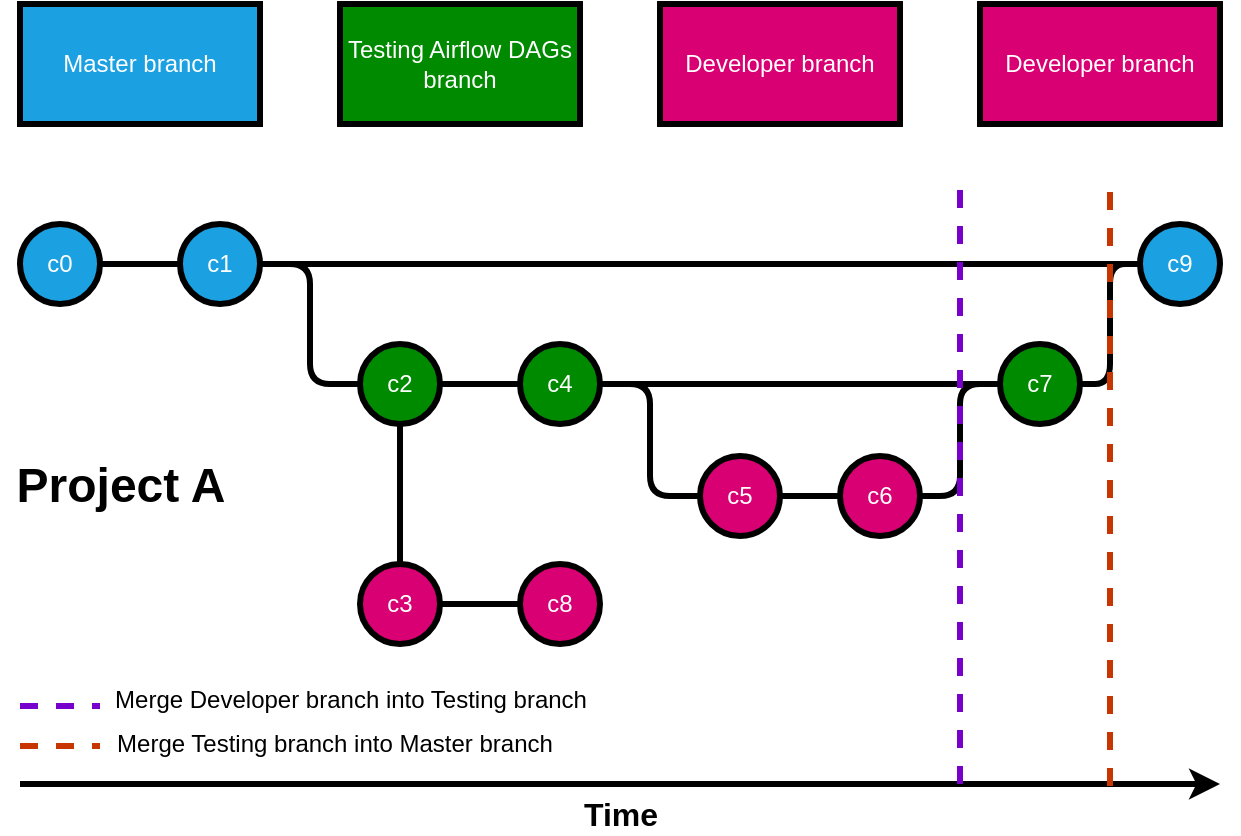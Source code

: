 <mxfile version="12.5.8" type="github">
  <diagram id="HMXvvva3QuYESI--928S" name="Page-1">
    <mxGraphModel dx="782" dy="437" grid="1" gridSize="10" guides="1" tooltips="1" connect="1" arrows="1" fold="1" page="1" pageScale="1" pageWidth="850" pageHeight="1100" math="0" shadow="0">
      <root>
        <mxCell id="0"/>
        <mxCell id="1" parent="0"/>
        <mxCell id="GB1BSZHJOrDCvy8-58CV-1" value="Master branch" style="rounded=0;whiteSpace=wrap;html=1;fillColor=#1ba1e2;strokeColor=#000000;fontColor=#ffffff;strokeWidth=3;" parent="1" vertex="1">
          <mxGeometry x="80" y="50" width="120" height="60" as="geometry"/>
        </mxCell>
        <mxCell id="GB1BSZHJOrDCvy8-58CV-2" value="Testing Airflow DAGs branch" style="rounded=0;whiteSpace=wrap;html=1;strokeColor=#000000;strokeWidth=3;fillColor=#008a00;fontColor=#ffffff;" parent="1" vertex="1">
          <mxGeometry x="240" y="50" width="120" height="60" as="geometry"/>
        </mxCell>
        <mxCell id="GB1BSZHJOrDCvy8-58CV-3" value="Developer branch" style="rounded=0;whiteSpace=wrap;html=1;strokeColor=#000000;strokeWidth=3;fillColor=#d80073;fontColor=#ffffff;" parent="1" vertex="1">
          <mxGeometry x="400" y="50" width="120" height="60" as="geometry"/>
        </mxCell>
        <mxCell id="GB1BSZHJOrDCvy8-58CV-4" value="c0" style="ellipse;whiteSpace=wrap;html=1;aspect=fixed;strokeColor=#000000;strokeWidth=3;fillColor=#1ba1e2;fontColor=#ffffff;" parent="1" vertex="1">
          <mxGeometry x="80" y="160" width="40" height="40" as="geometry"/>
        </mxCell>
        <mxCell id="GB1BSZHJOrDCvy8-58CV-5" value="c1" style="ellipse;whiteSpace=wrap;html=1;aspect=fixed;strokeColor=#000000;strokeWidth=3;fillColor=#1ba1e2;fontColor=#ffffff;" parent="1" vertex="1">
          <mxGeometry x="160" y="160" width="40" height="40" as="geometry"/>
        </mxCell>
        <mxCell id="GB1BSZHJOrDCvy8-58CV-7" value="" style="endArrow=none;html=1;strokeWidth=3;entryX=0;entryY=0.5;entryDx=0;entryDy=0;exitX=1;exitY=0.5;exitDx=0;exitDy=0;" parent="1" source="GB1BSZHJOrDCvy8-58CV-4" target="GB1BSZHJOrDCvy8-58CV-5" edge="1">
          <mxGeometry width="50" height="50" relative="1" as="geometry">
            <mxPoint x="40" y="270" as="sourcePoint"/>
            <mxPoint x="90" y="220" as="targetPoint"/>
          </mxGeometry>
        </mxCell>
        <mxCell id="GB1BSZHJOrDCvy8-58CV-8" value="c9" style="ellipse;whiteSpace=wrap;html=1;aspect=fixed;strokeColor=#000000;strokeWidth=3;fillColor=#1ba1e2;fontColor=#ffffff;" parent="1" vertex="1">
          <mxGeometry x="640" y="160" width="40" height="40" as="geometry"/>
        </mxCell>
        <mxCell id="GB1BSZHJOrDCvy8-58CV-10" value="" style="endArrow=none;html=1;strokeWidth=3;entryX=0;entryY=0.5;entryDx=0;entryDy=0;exitX=1;exitY=0.5;exitDx=0;exitDy=0;" parent="1" source="GB1BSZHJOrDCvy8-58CV-5" target="GB1BSZHJOrDCvy8-58CV-8" edge="1">
          <mxGeometry width="50" height="50" relative="1" as="geometry">
            <mxPoint x="40" y="270" as="sourcePoint"/>
            <mxPoint x="90" y="220" as="targetPoint"/>
          </mxGeometry>
        </mxCell>
        <mxCell id="GB1BSZHJOrDCvy8-58CV-11" value="" style="edgeStyle=elbowEdgeStyle;elbow=horizontal;endArrow=none;html=1;strokeWidth=3;exitX=1;exitY=0.5;exitDx=0;exitDy=0;endFill=0;" parent="1" source="GB1BSZHJOrDCvy8-58CV-5" target="GB1BSZHJOrDCvy8-58CV-12" edge="1">
          <mxGeometry width="50" height="50" relative="1" as="geometry">
            <mxPoint x="80" y="270" as="sourcePoint"/>
            <mxPoint x="130" y="220" as="targetPoint"/>
          </mxGeometry>
        </mxCell>
        <mxCell id="GB1BSZHJOrDCvy8-58CV-12" value="c2" style="ellipse;whiteSpace=wrap;html=1;aspect=fixed;fillColor=#008a00;strokeColor=#000000;fontColor=#ffffff;strokeWidth=3;" parent="1" vertex="1">
          <mxGeometry x="250" y="220" width="40" height="40" as="geometry"/>
        </mxCell>
        <mxCell id="07p8KE8XoiepafXxSfn6-1" value="Developer branch" style="rounded=0;whiteSpace=wrap;html=1;strokeColor=#000000;strokeWidth=3;fillColor=#d80073;fontColor=#ffffff;" vertex="1" parent="1">
          <mxGeometry x="560" y="50" width="120" height="60" as="geometry"/>
        </mxCell>
        <mxCell id="07p8KE8XoiepafXxSfn6-2" value="c4" style="ellipse;whiteSpace=wrap;html=1;aspect=fixed;fillColor=#008a00;strokeColor=#000000;fontColor=#ffffff;strokeWidth=3;" vertex="1" parent="1">
          <mxGeometry x="330" y="220" width="40" height="40" as="geometry"/>
        </mxCell>
        <mxCell id="07p8KE8XoiepafXxSfn6-3" value="" style="endArrow=none;html=1;strokeWidth=3;entryX=0;entryY=0.5;entryDx=0;entryDy=0;exitX=1;exitY=0.5;exitDx=0;exitDy=0;" edge="1" parent="1" source="GB1BSZHJOrDCvy8-58CV-12" target="07p8KE8XoiepafXxSfn6-2">
          <mxGeometry width="50" height="50" relative="1" as="geometry">
            <mxPoint x="210" y="190" as="sourcePoint"/>
            <mxPoint x="610" y="190" as="targetPoint"/>
          </mxGeometry>
        </mxCell>
        <mxCell id="07p8KE8XoiepafXxSfn6-4" value="c5" style="ellipse;whiteSpace=wrap;html=1;aspect=fixed;fillColor=#d80073;strokeColor=#000000;fontColor=#ffffff;strokeWidth=3;" vertex="1" parent="1">
          <mxGeometry x="420" y="276" width="40" height="40" as="geometry"/>
        </mxCell>
        <mxCell id="07p8KE8XoiepafXxSfn6-5" value="c6" style="ellipse;whiteSpace=wrap;html=1;aspect=fixed;fillColor=#d80073;strokeColor=#000000;fontColor=#ffffff;strokeWidth=3;" vertex="1" parent="1">
          <mxGeometry x="490" y="276" width="40" height="40" as="geometry"/>
        </mxCell>
        <mxCell id="07p8KE8XoiepafXxSfn6-6" value="c3" style="ellipse;whiteSpace=wrap;html=1;aspect=fixed;fillColor=#d80073;strokeColor=#000000;fontColor=#ffffff;strokeWidth=3;" vertex="1" parent="1">
          <mxGeometry x="250" y="330" width="40" height="40" as="geometry"/>
        </mxCell>
        <mxCell id="07p8KE8XoiepafXxSfn6-7" value="c8" style="ellipse;whiteSpace=wrap;html=1;aspect=fixed;fillColor=#d80073;strokeColor=#000000;fontColor=#ffffff;strokeWidth=3;" vertex="1" parent="1">
          <mxGeometry x="330" y="330" width="40" height="40" as="geometry"/>
        </mxCell>
        <mxCell id="07p8KE8XoiepafXxSfn6-8" value="c7" style="ellipse;whiteSpace=wrap;html=1;aspect=fixed;fillColor=#008a00;strokeColor=#000000;fontColor=#ffffff;strokeWidth=3;" vertex="1" parent="1">
          <mxGeometry x="570" y="220" width="40" height="40" as="geometry"/>
        </mxCell>
        <mxCell id="07p8KE8XoiepafXxSfn6-9" value="" style="endArrow=none;html=1;strokeWidth=3;entryX=0;entryY=0.5;entryDx=0;entryDy=0;exitX=1;exitY=0.5;exitDx=0;exitDy=0;" edge="1" parent="1" source="07p8KE8XoiepafXxSfn6-2" target="07p8KE8XoiepafXxSfn6-8">
          <mxGeometry width="50" height="50" relative="1" as="geometry">
            <mxPoint x="210" y="190" as="sourcePoint"/>
            <mxPoint x="640" y="190" as="targetPoint"/>
          </mxGeometry>
        </mxCell>
        <mxCell id="07p8KE8XoiepafXxSfn6-12" value="" style="endArrow=none;html=1;strokeWidth=3;exitX=0.5;exitY=1;exitDx=0;exitDy=0;" edge="1" parent="1" source="GB1BSZHJOrDCvy8-58CV-12" target="07p8KE8XoiepafXxSfn6-6">
          <mxGeometry width="50" height="50" relative="1" as="geometry">
            <mxPoint x="210" y="190" as="sourcePoint"/>
            <mxPoint x="640" y="190" as="targetPoint"/>
          </mxGeometry>
        </mxCell>
        <mxCell id="07p8KE8XoiepafXxSfn6-13" value="" style="endArrow=none;html=1;strokeWidth=3;exitX=0;exitY=0.5;exitDx=0;exitDy=0;entryX=1;entryY=0.5;entryDx=0;entryDy=0;" edge="1" parent="1" source="07p8KE8XoiepafXxSfn6-7" target="07p8KE8XoiepafXxSfn6-6">
          <mxGeometry width="50" height="50" relative="1" as="geometry">
            <mxPoint x="280" y="270" as="sourcePoint"/>
            <mxPoint x="280" y="340" as="targetPoint"/>
          </mxGeometry>
        </mxCell>
        <mxCell id="07p8KE8XoiepafXxSfn6-14" value="" style="edgeStyle=elbowEdgeStyle;elbow=horizontal;endArrow=none;html=1;strokeWidth=3;exitX=1;exitY=0.5;exitDx=0;exitDy=0;endFill=0;entryX=0;entryY=0.5;entryDx=0;entryDy=0;" edge="1" parent="1" source="07p8KE8XoiepafXxSfn6-2" target="07p8KE8XoiepafXxSfn6-4">
          <mxGeometry width="50" height="50" relative="1" as="geometry">
            <mxPoint x="210" y="190" as="sourcePoint"/>
            <mxPoint x="260" y="250" as="targetPoint"/>
          </mxGeometry>
        </mxCell>
        <mxCell id="07p8KE8XoiepafXxSfn6-15" value="" style="endArrow=none;html=1;strokeWidth=3;entryX=0;entryY=0.5;entryDx=0;entryDy=0;exitX=1;exitY=0.5;exitDx=0;exitDy=0;" edge="1" parent="1" source="07p8KE8XoiepafXxSfn6-4" target="07p8KE8XoiepafXxSfn6-5">
          <mxGeometry width="50" height="50" relative="1" as="geometry">
            <mxPoint x="230" y="196" as="sourcePoint"/>
            <mxPoint x="660" y="196" as="targetPoint"/>
          </mxGeometry>
        </mxCell>
        <mxCell id="07p8KE8XoiepafXxSfn6-16" value="" style="edgeStyle=elbowEdgeStyle;elbow=horizontal;endArrow=none;html=1;strokeWidth=3;endFill=0;entryX=1;entryY=0.5;entryDx=0;entryDy=0;exitX=0;exitY=0.5;exitDx=0;exitDy=0;" edge="1" parent="1" source="07p8KE8XoiepafXxSfn6-8" target="07p8KE8XoiepafXxSfn6-5">
          <mxGeometry width="50" height="50" relative="1" as="geometry">
            <mxPoint x="520" y="230" as="sourcePoint"/>
            <mxPoint x="430" y="300" as="targetPoint"/>
          </mxGeometry>
        </mxCell>
        <mxCell id="07p8KE8XoiepafXxSfn6-17" value="" style="edgeStyle=elbowEdgeStyle;elbow=horizontal;endArrow=none;html=1;strokeWidth=3;endFill=0;entryX=1;entryY=0.5;entryDx=0;entryDy=0;exitX=0;exitY=0.5;exitDx=0;exitDy=0;" edge="1" parent="1" source="GB1BSZHJOrDCvy8-58CV-8" target="07p8KE8XoiepafXxSfn6-8">
          <mxGeometry width="50" height="50" relative="1" as="geometry">
            <mxPoint x="660" y="210" as="sourcePoint"/>
            <mxPoint x="540" y="300" as="targetPoint"/>
          </mxGeometry>
        </mxCell>
        <mxCell id="07p8KE8XoiepafXxSfn6-20" value="" style="endArrow=classic;html=1;strokeWidth=3;exitX=1;exitY=0.5;exitDx=0;exitDy=0;endFill=1;" edge="1" parent="1">
          <mxGeometry width="50" height="50" relative="1" as="geometry">
            <mxPoint x="80" y="440" as="sourcePoint"/>
            <mxPoint x="680" y="440" as="targetPoint"/>
          </mxGeometry>
        </mxCell>
        <mxCell id="07p8KE8XoiepafXxSfn6-21" value="Time" style="text;html=1;align=center;verticalAlign=middle;resizable=0;points=[];autosize=1;fontSize=16;fontFamily=Helvetica;fontStyle=1" vertex="1" parent="1">
          <mxGeometry x="355" y="445" width="50" height="20" as="geometry"/>
        </mxCell>
        <mxCell id="07p8KE8XoiepafXxSfn6-22" value="Project A" style="text;html=1;align=center;verticalAlign=middle;resizable=0;points=[];autosize=1;fontSize=24;fontFamily=Helvetica;fontStyle=1" vertex="1" parent="1">
          <mxGeometry x="70" y="276" width="120" height="30" as="geometry"/>
        </mxCell>
        <mxCell id="07p8KE8XoiepafXxSfn6-23" value="" style="endArrow=none;dashed=1;html=1;fontFamily=Helvetica;fontSize=24;rounded=0;strokeWidth=3;fillColor=#aa00ff;strokeColor=#7700CC;" edge="1" parent="1">
          <mxGeometry width="50" height="50" relative="1" as="geometry">
            <mxPoint x="550" y="440" as="sourcePoint"/>
            <mxPoint x="550" y="140" as="targetPoint"/>
          </mxGeometry>
        </mxCell>
        <mxCell id="07p8KE8XoiepafXxSfn6-24" value="" style="endArrow=none;dashed=1;html=1;fontFamily=Helvetica;fontSize=24;rounded=0;strokeWidth=3;fillColor=#fa6800;strokeColor=#C73500;" edge="1" parent="1">
          <mxGeometry width="50" height="50" relative="1" as="geometry">
            <mxPoint x="625" y="441" as="sourcePoint"/>
            <mxPoint x="625" y="141" as="targetPoint"/>
          </mxGeometry>
        </mxCell>
        <mxCell id="07p8KE8XoiepafXxSfn6-25" value="" style="endArrow=none;dashed=1;html=1;fontFamily=Helvetica;fontSize=24;rounded=0;strokeWidth=3;fillColor=#aa00ff;strokeColor=#7700CC;" edge="1" parent="1">
          <mxGeometry width="50" height="50" relative="1" as="geometry">
            <mxPoint x="80" y="401" as="sourcePoint"/>
            <mxPoint x="120" y="401" as="targetPoint"/>
          </mxGeometry>
        </mxCell>
        <mxCell id="07p8KE8XoiepafXxSfn6-26" value="" style="endArrow=none;dashed=1;html=1;fontFamily=Helvetica;fontSize=24;rounded=0;strokeWidth=3;fillColor=#fa6800;strokeColor=#C73500;" edge="1" parent="1">
          <mxGeometry width="50" height="50" relative="1" as="geometry">
            <mxPoint x="80" y="421" as="sourcePoint"/>
            <mxPoint x="120" y="421" as="targetPoint"/>
          </mxGeometry>
        </mxCell>
        <mxCell id="07p8KE8XoiepafXxSfn6-28" value="&lt;font style=&quot;font-size: 12px&quot;&gt;Merge Developer branch into Testing branch&lt;/font&gt;" style="text;html=1;align=center;verticalAlign=middle;resizable=0;points=[];autosize=1;fontSize=24;fontFamily=Helvetica;" vertex="1" parent="1">
          <mxGeometry x="120" y="374" width="250" height="40" as="geometry"/>
        </mxCell>
        <mxCell id="07p8KE8XoiepafXxSfn6-30" value="&lt;font style=&quot;font-size: 12px&quot;&gt;Merge Testing branch into Master branch&lt;/font&gt;" style="text;html=1;align=center;verticalAlign=middle;resizable=0;points=[];autosize=1;fontSize=24;fontFamily=Helvetica;" vertex="1" parent="1">
          <mxGeometry x="122" y="396" width="230" height="40" as="geometry"/>
        </mxCell>
      </root>
    </mxGraphModel>
  </diagram>
</mxfile>
